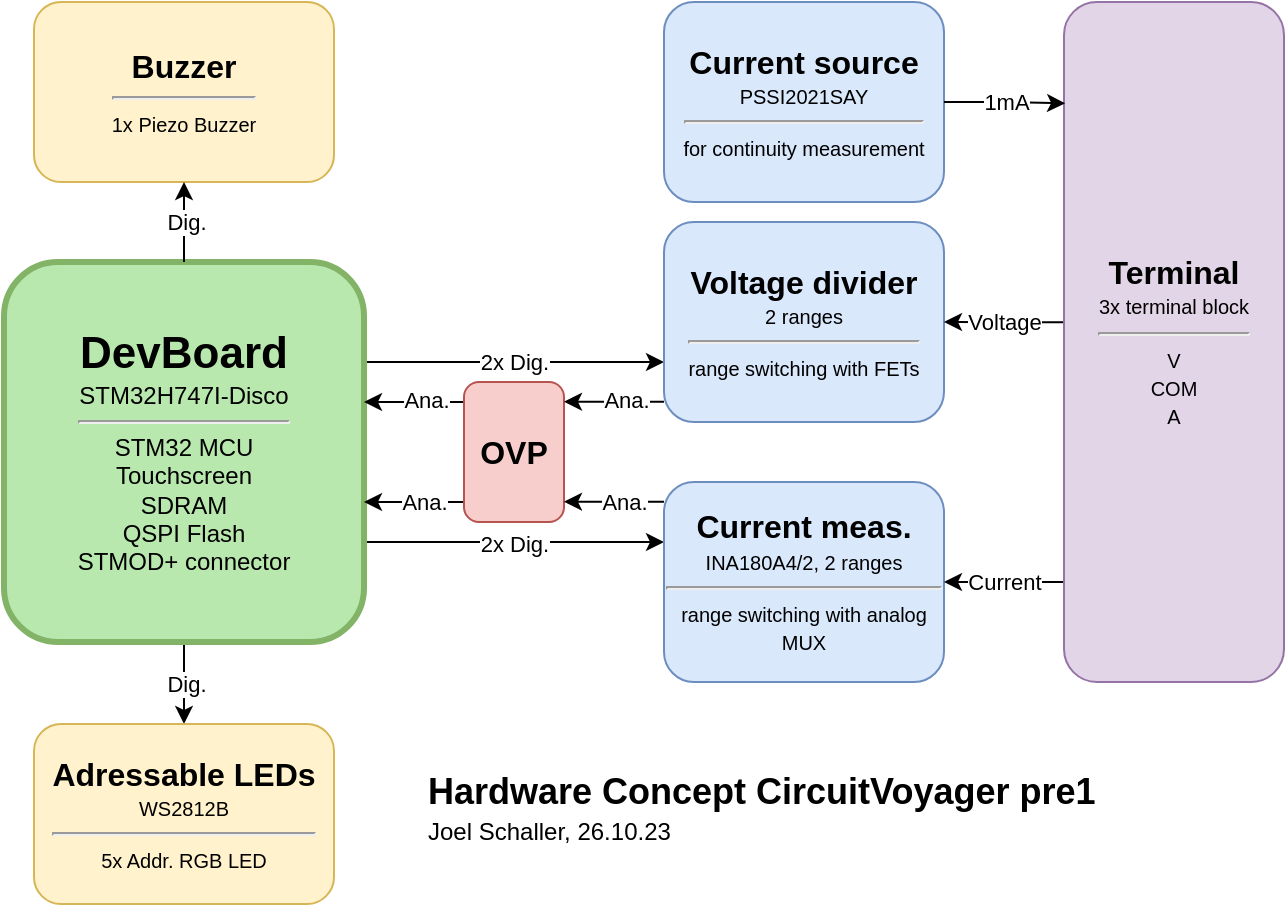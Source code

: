 <mxfile version="22.0.3" type="device">
  <diagram name="Seite-1" id="wBmc9Wb5vL5zebEa-REE">
    <mxGraphModel dx="1077" dy="627" grid="1" gridSize="10" guides="1" tooltips="1" connect="1" arrows="1" fold="1" page="1" pageScale="1" pageWidth="1169" pageHeight="827" math="0" shadow="0">
      <root>
        <mxCell id="0" />
        <mxCell id="1" parent="0" />
        <mxCell id="phJjYGUhyqtSQGBMWvFL-2" style="edgeStyle=orthogonalEdgeStyle;rounded=0;orthogonalLoop=1;jettySize=auto;html=1;exitX=0.5;exitY=1;exitDx=0;exitDy=0;entryX=0.5;entryY=0;entryDx=0;entryDy=0;" parent="1" source="QrvdLahfiG83trktpzz3-3" target="QrvdLahfiG83trktpzz3-56" edge="1">
          <mxGeometry relative="1" as="geometry" />
        </mxCell>
        <mxCell id="phJjYGUhyqtSQGBMWvFL-3" value="Dig." style="edgeLabel;html=1;align=center;verticalAlign=middle;resizable=0;points=[];" parent="phJjYGUhyqtSQGBMWvFL-2" vertex="1" connectable="0">
          <mxGeometry y="1" relative="1" as="geometry">
            <mxPoint as="offset" />
          </mxGeometry>
        </mxCell>
        <mxCell id="phJjYGUhyqtSQGBMWvFL-7" style="edgeStyle=orthogonalEdgeStyle;rounded=0;orthogonalLoop=1;jettySize=auto;html=1;exitX=1;exitY=0.737;exitDx=0;exitDy=0;exitPerimeter=0;" parent="1" source="QrvdLahfiG83trktpzz3-3" edge="1">
          <mxGeometry relative="1" as="geometry">
            <mxPoint x="580" y="470" as="targetPoint" />
            <mxPoint x="440" y="470" as="sourcePoint" />
            <Array as="points">
              <mxPoint x="540" y="470" />
            </Array>
          </mxGeometry>
        </mxCell>
        <mxCell id="phJjYGUhyqtSQGBMWvFL-17" value="2x Dig." style="edgeLabel;html=1;align=center;verticalAlign=middle;resizable=0;points=[];" parent="phJjYGUhyqtSQGBMWvFL-7" vertex="1" connectable="0">
          <mxGeometry x="-0.055" y="-1" relative="1" as="geometry">
            <mxPoint x="4" as="offset" />
          </mxGeometry>
        </mxCell>
        <mxCell id="phJjYGUhyqtSQGBMWvFL-11" style="edgeStyle=orthogonalEdgeStyle;rounded=0;orthogonalLoop=1;jettySize=auto;html=1;exitX=1;exitY=0.263;exitDx=0;exitDy=0;exitPerimeter=0;" parent="1" source="QrvdLahfiG83trktpzz3-3" edge="1">
          <mxGeometry relative="1" as="geometry">
            <mxPoint x="580" y="380" as="targetPoint" />
          </mxGeometry>
        </mxCell>
        <mxCell id="phJjYGUhyqtSQGBMWvFL-14" value="2x Dig." style="edgeLabel;html=1;align=center;verticalAlign=middle;resizable=0;points=[];" parent="phJjYGUhyqtSQGBMWvFL-11" vertex="1" connectable="0">
          <mxGeometry x="0.614" relative="1" as="geometry">
            <mxPoint x="-46" as="offset" />
          </mxGeometry>
        </mxCell>
        <mxCell id="QrvdLahfiG83trktpzz3-3" value="&lt;span style=&quot;font-size: 22px;&quot;&gt;&lt;b&gt;DevBoard&lt;/b&gt;&lt;/span&gt;&lt;br style=&quot;font-size: 11px;&quot;&gt;&lt;font style=&quot;font-size: 12px;&quot;&gt;&lt;font style=&quot;font-size: 12px;&quot;&gt;STM32H747I-Disco&lt;/font&gt;&lt;br&gt;&lt;hr style=&quot;font-size: 10px;&quot;&gt;STM32 MCU&lt;br&gt;Touchscreen&lt;br&gt;SDRAM&lt;br&gt;QSPI Flash&lt;br&gt;STMOD+ connector&lt;br&gt;&lt;/font&gt;" style="rounded=1;whiteSpace=wrap;html=1;fillColor=#B8E8AE;strokeColor=#82b366;strokeWidth=3;" parent="1" vertex="1">
          <mxGeometry x="250" y="330" width="180" height="190" as="geometry" />
        </mxCell>
        <mxCell id="QrvdLahfiG83trktpzz3-18" value="&lt;span style=&quot;font-size: 16px;&quot;&gt;&lt;b&gt;Voltage divider&lt;/b&gt;&lt;/span&gt;&lt;br style=&quot;font-size: 11px;&quot;&gt;&lt;font style=&quot;font-size: 10px;&quot;&gt;&lt;span style=&quot;font-size: 10px;&quot;&gt;2 ranges&lt;br&gt;&lt;/span&gt;&lt;hr&gt;range switching with FETs&lt;br&gt;&lt;/font&gt;" style="rounded=1;whiteSpace=wrap;html=1;fillColor=#dae8fc;strokeColor=#6c8ebf;" parent="1" vertex="1">
          <mxGeometry x="580" y="310" width="140" height="100" as="geometry" />
        </mxCell>
        <mxCell id="phJjYGUhyqtSQGBMWvFL-4" style="edgeStyle=orthogonalEdgeStyle;rounded=0;orthogonalLoop=1;jettySize=auto;html=1;exitX=0;exitY=0.143;exitDx=0;exitDy=0;exitPerimeter=0;" parent="1" source="QrvdLahfiG83trktpzz3-19" edge="1">
          <mxGeometry relative="1" as="geometry">
            <mxPoint x="470" y="410" as="sourcePoint" />
            <mxPoint x="430" y="400" as="targetPoint" />
          </mxGeometry>
        </mxCell>
        <mxCell id="phJjYGUhyqtSQGBMWvFL-15" value="Ana." style="edgeLabel;html=1;align=center;verticalAlign=middle;resizable=0;points=[];" parent="phJjYGUhyqtSQGBMWvFL-4" vertex="1" connectable="0">
          <mxGeometry x="-0.1" y="-1" relative="1" as="geometry">
            <mxPoint x="3" as="offset" />
          </mxGeometry>
        </mxCell>
        <mxCell id="phJjYGUhyqtSQGBMWvFL-6" style="edgeStyle=orthogonalEdgeStyle;rounded=0;orthogonalLoop=1;jettySize=auto;html=1;exitX=0;exitY=0.857;exitDx=0;exitDy=0;exitPerimeter=0;" parent="1" source="QrvdLahfiG83trktpzz3-19" edge="1">
          <mxGeometry relative="1" as="geometry">
            <mxPoint x="470" y="450" as="sourcePoint" />
            <mxPoint x="430" y="450" as="targetPoint" />
            <Array as="points" />
          </mxGeometry>
        </mxCell>
        <mxCell id="phJjYGUhyqtSQGBMWvFL-16" value="Ana." style="edgeLabel;html=1;align=center;verticalAlign=middle;resizable=0;points=[];" parent="phJjYGUhyqtSQGBMWvFL-6" vertex="1" connectable="0">
          <mxGeometry x="-0.045" relative="1" as="geometry">
            <mxPoint x="4" as="offset" />
          </mxGeometry>
        </mxCell>
        <mxCell id="QrvdLahfiG83trktpzz3-19" value="&lt;font style=&quot;&quot;&gt;&lt;span style=&quot;font-size: 16px;&quot;&gt;&lt;b&gt;OVP&lt;/b&gt;&lt;/span&gt;&lt;br style=&quot;border-color: var(--border-color);&quot;&gt;&lt;/font&gt;" style="rounded=1;whiteSpace=wrap;html=1;fillColor=#f8cecc;strokeColor=#b85450;" parent="1" vertex="1">
          <mxGeometry x="480" y="390" width="50" height="70" as="geometry" />
        </mxCell>
        <mxCell id="QrvdLahfiG83trktpzz3-56" value="&lt;font style=&quot;&quot;&gt;&lt;span style=&quot;font-size: 16px;&quot;&gt;&lt;b&gt;Adressable LEDs&lt;br&gt;&lt;/b&gt;&lt;/span&gt;&lt;font style=&quot;font-size: 10px;&quot;&gt;WS2812B&lt;/font&gt;&lt;br&gt;&lt;hr style=&quot;font-size: 10px;&quot;&gt;&lt;span style=&quot;font-size: 10px;&quot;&gt;5x Addr. RGB LED&lt;/span&gt;&lt;br&gt;&lt;/font&gt;" style="rounded=1;whiteSpace=wrap;html=1;fillColor=#fff2cc;strokeColor=#d6b656;" parent="1" vertex="1">
          <mxGeometry x="265" y="561" width="150" height="90" as="geometry" />
        </mxCell>
        <mxCell id="QrvdLahfiG83trktpzz3-72" value="&lt;font style=&quot;font-size: 18px;&quot;&gt;&lt;b&gt;Hardware Concept CircuitVoyager pre1&lt;/b&gt;&lt;/font&gt;" style="text;html=1;strokeColor=none;fillColor=none;align=left;verticalAlign=middle;whiteSpace=wrap;rounded=0;" parent="1" vertex="1">
          <mxGeometry x="460" y="580" width="430" height="30" as="geometry" />
        </mxCell>
        <mxCell id="QrvdLahfiG83trktpzz3-75" value="&lt;font style=&quot;font-size: 12px;&quot;&gt;Joel Schaller, 26.10.23&lt;/font&gt;" style="text;html=1;strokeColor=none;fillColor=none;align=left;verticalAlign=middle;whiteSpace=wrap;rounded=0;" parent="1" vertex="1">
          <mxGeometry x="460" y="605" width="430" height="20" as="geometry" />
        </mxCell>
        <mxCell id="phJjYGUhyqtSQGBMWvFL-19" value="&lt;font style=&quot;&quot;&gt;&lt;span style=&quot;font-size: 16px;&quot;&gt;&lt;b&gt;Buzzer&lt;/b&gt;&lt;/span&gt;&lt;br&gt;&lt;hr style=&quot;font-size: 10px;&quot;&gt;&lt;span style=&quot;font-size: 10px;&quot;&gt;1x Piezo Buzzer&lt;/span&gt;&lt;br&gt;&lt;/font&gt;" style="rounded=1;whiteSpace=wrap;html=1;fillColor=#fff2cc;strokeColor=#d6b656;" parent="1" vertex="1">
          <mxGeometry x="265" y="200" width="150" height="90" as="geometry" />
        </mxCell>
        <mxCell id="phJjYGUhyqtSQGBMWvFL-20" style="edgeStyle=orthogonalEdgeStyle;rounded=0;orthogonalLoop=1;jettySize=auto;html=1;exitX=0.5;exitY=0;exitDx=0;exitDy=0;entryX=0.5;entryY=1;entryDx=0;entryDy=0;" parent="1" source="QrvdLahfiG83trktpzz3-3" target="phJjYGUhyqtSQGBMWvFL-19" edge="1">
          <mxGeometry relative="1" as="geometry" />
        </mxCell>
        <mxCell id="phJjYGUhyqtSQGBMWvFL-21" value="Dig." style="edgeLabel;html=1;align=center;verticalAlign=middle;resizable=0;points=[];" parent="phJjYGUhyqtSQGBMWvFL-20" vertex="1" connectable="0">
          <mxGeometry x="0.035" y="-1" relative="1" as="geometry">
            <mxPoint as="offset" />
          </mxGeometry>
        </mxCell>
        <mxCell id="phJjYGUhyqtSQGBMWvFL-22" style="edgeStyle=orthogonalEdgeStyle;rounded=0;orthogonalLoop=1;jettySize=auto;html=1;exitX=0;exitY=0.143;exitDx=0;exitDy=0;exitPerimeter=0;" parent="1" edge="1">
          <mxGeometry relative="1" as="geometry">
            <mxPoint x="580" y="399.86" as="sourcePoint" />
            <mxPoint x="530" y="399.86" as="targetPoint" />
          </mxGeometry>
        </mxCell>
        <mxCell id="phJjYGUhyqtSQGBMWvFL-23" value="Ana." style="edgeLabel;html=1;align=center;verticalAlign=middle;resizable=0;points=[];" parent="phJjYGUhyqtSQGBMWvFL-22" vertex="1" connectable="0">
          <mxGeometry x="-0.1" y="-1" relative="1" as="geometry">
            <mxPoint x="3" as="offset" />
          </mxGeometry>
        </mxCell>
        <mxCell id="phJjYGUhyqtSQGBMWvFL-24" style="edgeStyle=orthogonalEdgeStyle;rounded=0;orthogonalLoop=1;jettySize=auto;html=1;exitX=0;exitY=0.857;exitDx=0;exitDy=0;exitPerimeter=0;" parent="1" edge="1">
          <mxGeometry relative="1" as="geometry">
            <mxPoint x="580" y="449.86" as="sourcePoint" />
            <mxPoint x="530" y="449.86" as="targetPoint" />
            <Array as="points" />
          </mxGeometry>
        </mxCell>
        <mxCell id="phJjYGUhyqtSQGBMWvFL-25" value="Ana." style="edgeLabel;html=1;align=center;verticalAlign=middle;resizable=0;points=[];" parent="phJjYGUhyqtSQGBMWvFL-24" vertex="1" connectable="0">
          <mxGeometry x="-0.045" relative="1" as="geometry">
            <mxPoint x="4" as="offset" />
          </mxGeometry>
        </mxCell>
        <mxCell id="phJjYGUhyqtSQGBMWvFL-26" value="&lt;span style=&quot;font-size: 16px;&quot;&gt;&lt;b&gt;Current meas.&lt;/b&gt;&lt;/span&gt;&lt;br style=&quot;font-size: 11px;&quot;&gt;&lt;font style=&quot;font-size: 10px;&quot;&gt;INA180A4/2, 2 ranges&lt;span style=&quot;font-size: 10px;&quot;&gt;&lt;br&gt;&lt;/span&gt;&lt;hr&gt;range switching with analog MUX&lt;br&gt;&lt;/font&gt;" style="rounded=1;whiteSpace=wrap;html=1;fillColor=#dae8fc;strokeColor=#6c8ebf;" parent="1" vertex="1">
          <mxGeometry x="580" y="440" width="140" height="100" as="geometry" />
        </mxCell>
        <mxCell id="phJjYGUhyqtSQGBMWvFL-27" value="&lt;span style=&quot;font-size: 16px;&quot;&gt;&lt;b&gt;Current source&lt;/b&gt;&lt;/span&gt;&lt;br style=&quot;font-size: 11px;&quot;&gt;&lt;font style=&quot;font-size: 10px;&quot;&gt;PSSI2021SAY&lt;span style=&quot;font-size: 10px;&quot;&gt;&lt;br&gt;&lt;/span&gt;&lt;hr&gt;for continuity measurement&lt;br&gt;&lt;/font&gt;" style="rounded=1;whiteSpace=wrap;html=1;fillColor=#dae8fc;strokeColor=#6c8ebf;" parent="1" vertex="1">
          <mxGeometry x="580" y="200" width="140" height="100" as="geometry" />
        </mxCell>
        <mxCell id="phJjYGUhyqtSQGBMWvFL-31" style="edgeStyle=orthogonalEdgeStyle;rounded=0;orthogonalLoop=1;jettySize=auto;html=1;exitX=-0.001;exitY=0.471;exitDx=0;exitDy=0;exitPerimeter=0;entryX=1;entryY=0.5;entryDx=0;entryDy=0;" parent="1" source="phJjYGUhyqtSQGBMWvFL-28" target="QrvdLahfiG83trktpzz3-18" edge="1">
          <mxGeometry relative="1" as="geometry">
            <mxPoint x="730" y="360" as="targetPoint" />
            <mxPoint x="780" y="360" as="sourcePoint" />
          </mxGeometry>
        </mxCell>
        <mxCell id="phJjYGUhyqtSQGBMWvFL-34" value="Voltage" style="edgeLabel;html=1;align=center;verticalAlign=middle;resizable=0;points=[];" parent="phJjYGUhyqtSQGBMWvFL-31" vertex="1" connectable="0">
          <mxGeometry x="0.066" relative="1" as="geometry">
            <mxPoint x="2" as="offset" />
          </mxGeometry>
        </mxCell>
        <mxCell id="phJjYGUhyqtSQGBMWvFL-32" style="edgeStyle=orthogonalEdgeStyle;rounded=0;orthogonalLoop=1;jettySize=auto;html=1;entryX=1;entryY=0.5;entryDx=0;entryDy=0;exitX=0;exitY=0.853;exitDx=0;exitDy=0;exitPerimeter=0;" parent="1" source="phJjYGUhyqtSQGBMWvFL-28" target="phJjYGUhyqtSQGBMWvFL-26" edge="1">
          <mxGeometry relative="1" as="geometry">
            <mxPoint x="770" y="490" as="sourcePoint" />
            <mxPoint x="740" y="490" as="targetPoint" />
            <Array as="points" />
          </mxGeometry>
        </mxCell>
        <mxCell id="phJjYGUhyqtSQGBMWvFL-35" value="Current" style="edgeLabel;html=1;align=center;verticalAlign=middle;resizable=0;points=[];" parent="phJjYGUhyqtSQGBMWvFL-32" vertex="1" connectable="0">
          <mxGeometry x="-0.138" y="-2" relative="1" as="geometry">
            <mxPoint x="-4" y="2" as="offset" />
          </mxGeometry>
        </mxCell>
        <mxCell id="phJjYGUhyqtSQGBMWvFL-28" value="&lt;span style=&quot;font-size: 16px;&quot;&gt;&lt;b&gt;Terminal&lt;/b&gt;&lt;/span&gt;&lt;br style=&quot;font-size: 11px;&quot;&gt;&lt;font style=&quot;font-size: 10px;&quot;&gt;&lt;span style=&quot;font-size: 10px;&quot;&gt;3x terminal block&lt;br&gt;&lt;/span&gt;&lt;hr&gt;V&lt;br&gt;COM&lt;br&gt;A&lt;br&gt;&lt;/font&gt;" style="rounded=1;whiteSpace=wrap;html=1;fillColor=#e1d5e7;strokeColor=#9673a6;" parent="1" vertex="1">
          <mxGeometry x="780" y="200" width="110" height="340" as="geometry" />
        </mxCell>
        <mxCell id="phJjYGUhyqtSQGBMWvFL-29" style="edgeStyle=orthogonalEdgeStyle;rounded=0;orthogonalLoop=1;jettySize=auto;html=1;exitX=1;exitY=0.5;exitDx=0;exitDy=0;entryX=0.005;entryY=0.149;entryDx=0;entryDy=0;entryPerimeter=0;" parent="1" source="phJjYGUhyqtSQGBMWvFL-27" target="phJjYGUhyqtSQGBMWvFL-28" edge="1">
          <mxGeometry relative="1" as="geometry" />
        </mxCell>
        <mxCell id="phJjYGUhyqtSQGBMWvFL-33" value="1mA" style="edgeLabel;html=1;align=center;verticalAlign=middle;resizable=0;points=[];" parent="phJjYGUhyqtSQGBMWvFL-29" vertex="1" connectable="0">
          <mxGeometry x="0.029" relative="1" as="geometry">
            <mxPoint y="-1" as="offset" />
          </mxGeometry>
        </mxCell>
      </root>
    </mxGraphModel>
  </diagram>
</mxfile>
